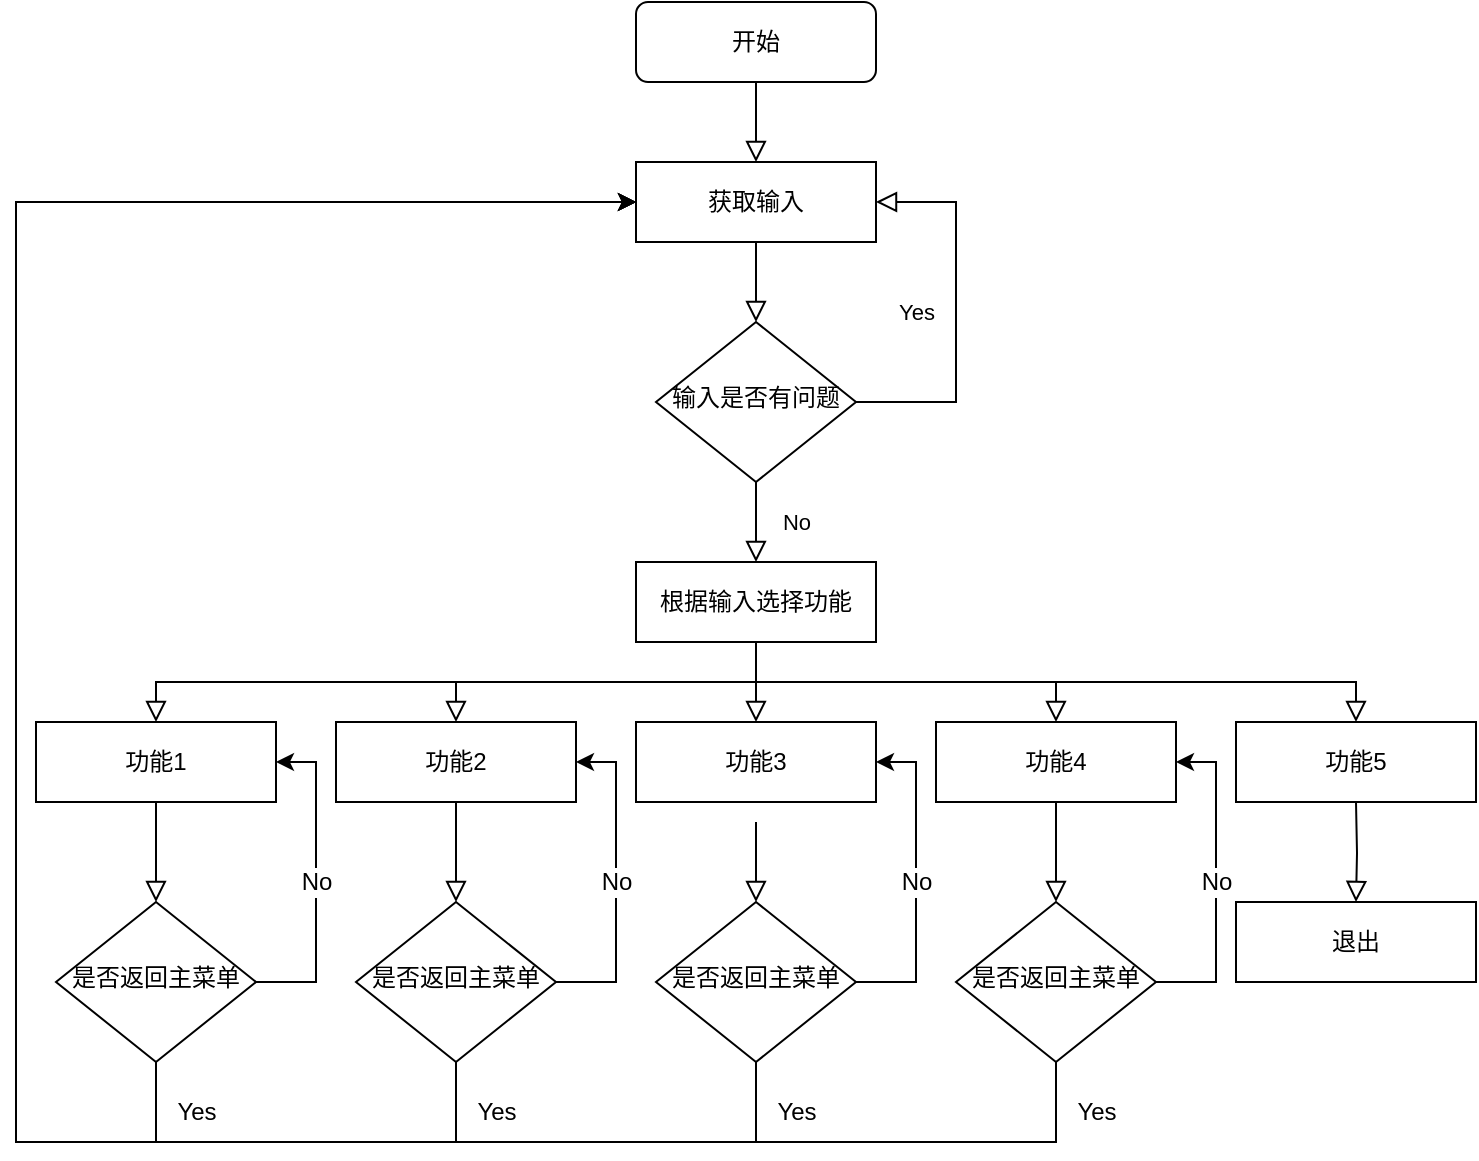 <mxfile version="20.2.3" type="device"><diagram id="C5RBs43oDa-KdzZeNtuy" name="Page-1"><mxGraphModel dx="1054" dy="665" grid="1" gridSize="10" guides="1" tooltips="1" connect="1" arrows="1" fold="1" page="1" pageScale="1" pageWidth="827" pageHeight="1169" math="0" shadow="0"><root><mxCell id="WIyWlLk6GJQsqaUBKTNV-0"/><mxCell id="WIyWlLk6GJQsqaUBKTNV-1" parent="WIyWlLk6GJQsqaUBKTNV-0"/><mxCell id="WIyWlLk6GJQsqaUBKTNV-2" value="" style="rounded=0;html=1;jettySize=auto;orthogonalLoop=1;fontSize=11;endArrow=block;endFill=0;endSize=8;strokeWidth=1;shadow=0;labelBackgroundColor=none;edgeStyle=orthogonalEdgeStyle;entryX=0.5;entryY=0;entryDx=0;entryDy=0;" parent="WIyWlLk6GJQsqaUBKTNV-1" source="WIyWlLk6GJQsqaUBKTNV-3" target="O87OHqwO2iNjN6u3kozm-0" edge="1"><mxGeometry relative="1" as="geometry"/></mxCell><mxCell id="WIyWlLk6GJQsqaUBKTNV-3" value="开始" style="rounded=1;whiteSpace=wrap;html=1;fontSize=12;glass=0;strokeWidth=1;shadow=0;" parent="WIyWlLk6GJQsqaUBKTNV-1" vertex="1"><mxGeometry x="390" y="70" width="120" height="40" as="geometry"/></mxCell><mxCell id="WIyWlLk6GJQsqaUBKTNV-4" value="No" style="rounded=0;html=1;jettySize=auto;orthogonalLoop=1;fontSize=11;endArrow=block;endFill=0;endSize=8;strokeWidth=1;shadow=0;labelBackgroundColor=none;edgeStyle=orthogonalEdgeStyle;entryX=0.5;entryY=0;entryDx=0;entryDy=0;" parent="WIyWlLk6GJQsqaUBKTNV-1" source="WIyWlLk6GJQsqaUBKTNV-6" target="O87OHqwO2iNjN6u3kozm-3" edge="1"><mxGeometry y="20" relative="1" as="geometry"><mxPoint as="offset"/></mxGeometry></mxCell><mxCell id="WIyWlLk6GJQsqaUBKTNV-5" value="Yes" style="edgeStyle=orthogonalEdgeStyle;rounded=0;html=1;jettySize=auto;orthogonalLoop=1;fontSize=11;endArrow=block;endFill=0;endSize=8;strokeWidth=1;shadow=0;labelBackgroundColor=none;entryX=1;entryY=0.5;entryDx=0;entryDy=0;exitX=1;exitY=0.5;exitDx=0;exitDy=0;" parent="WIyWlLk6GJQsqaUBKTNV-1" source="WIyWlLk6GJQsqaUBKTNV-6" target="O87OHqwO2iNjN6u3kozm-0" edge="1"><mxGeometry y="20" relative="1" as="geometry"><mxPoint as="offset"/><mxPoint x="610" y="220" as="targetPoint"/><Array as="points"><mxPoint x="550" y="270"/><mxPoint x="550" y="170"/></Array></mxGeometry></mxCell><mxCell id="WIyWlLk6GJQsqaUBKTNV-6" value="输入是否有问题" style="rhombus;whiteSpace=wrap;html=1;shadow=0;fontFamily=Helvetica;fontSize=12;align=center;strokeWidth=1;spacing=6;spacingTop=-4;" parent="WIyWlLk6GJQsqaUBKTNV-1" vertex="1"><mxGeometry x="400" y="230" width="100" height="80" as="geometry"/></mxCell><mxCell id="O87OHqwO2iNjN6u3kozm-0" value="获取输入" style="rounded=0;whiteSpace=wrap;html=1;" vertex="1" parent="WIyWlLk6GJQsqaUBKTNV-1"><mxGeometry x="390" y="150" width="120" height="40" as="geometry"/></mxCell><mxCell id="O87OHqwO2iNjN6u3kozm-2" value="" style="rounded=0;html=1;jettySize=auto;orthogonalLoop=1;fontSize=11;endArrow=block;endFill=0;endSize=8;strokeWidth=1;shadow=0;labelBackgroundColor=none;edgeStyle=orthogonalEdgeStyle;entryX=0.5;entryY=0;entryDx=0;entryDy=0;exitX=0.5;exitY=1;exitDx=0;exitDy=0;" edge="1" parent="WIyWlLk6GJQsqaUBKTNV-1" source="O87OHqwO2iNjN6u3kozm-0" target="WIyWlLk6GJQsqaUBKTNV-6"><mxGeometry relative="1" as="geometry"><mxPoint x="460" y="120" as="sourcePoint"/><mxPoint x="460" y="160" as="targetPoint"/><Array as="points"><mxPoint x="450" y="210"/><mxPoint x="450" y="210"/></Array></mxGeometry></mxCell><mxCell id="O87OHqwO2iNjN6u3kozm-3" value="根据输入选择功能" style="rounded=0;whiteSpace=wrap;html=1;" vertex="1" parent="WIyWlLk6GJQsqaUBKTNV-1"><mxGeometry x="390" y="350" width="120" height="40" as="geometry"/></mxCell><mxCell id="O87OHqwO2iNjN6u3kozm-4" value="功能3" style="rounded=0;whiteSpace=wrap;html=1;" vertex="1" parent="WIyWlLk6GJQsqaUBKTNV-1"><mxGeometry x="390" y="430" width="120" height="40" as="geometry"/></mxCell><mxCell id="O87OHqwO2iNjN6u3kozm-5" value="功能2" style="rounded=0;whiteSpace=wrap;html=1;" vertex="1" parent="WIyWlLk6GJQsqaUBKTNV-1"><mxGeometry x="240" y="430" width="120" height="40" as="geometry"/></mxCell><mxCell id="O87OHqwO2iNjN6u3kozm-6" value="功能4" style="rounded=0;whiteSpace=wrap;html=1;" vertex="1" parent="WIyWlLk6GJQsqaUBKTNV-1"><mxGeometry x="540" y="430" width="120" height="40" as="geometry"/></mxCell><mxCell id="O87OHqwO2iNjN6u3kozm-7" value="功能1" style="rounded=0;whiteSpace=wrap;html=1;" vertex="1" parent="WIyWlLk6GJQsqaUBKTNV-1"><mxGeometry x="90" y="430" width="120" height="40" as="geometry"/></mxCell><mxCell id="O87OHqwO2iNjN6u3kozm-8" value="功能5" style="rounded=0;whiteSpace=wrap;html=1;" vertex="1" parent="WIyWlLk6GJQsqaUBKTNV-1"><mxGeometry x="690" y="430" width="120" height="40" as="geometry"/></mxCell><mxCell id="O87OHqwO2iNjN6u3kozm-10" value="" style="rounded=0;html=1;jettySize=auto;orthogonalLoop=1;fontSize=11;endArrow=block;endFill=0;endSize=8;strokeWidth=1;shadow=0;labelBackgroundColor=none;edgeStyle=orthogonalEdgeStyle;entryX=0.5;entryY=0;entryDx=0;entryDy=0;exitX=0.5;exitY=1;exitDx=0;exitDy=0;" edge="1" parent="WIyWlLk6GJQsqaUBKTNV-1" source="O87OHqwO2iNjN6u3kozm-3" target="O87OHqwO2iNjN6u3kozm-7"><mxGeometry relative="1" as="geometry"><mxPoint x="460" y="200" as="sourcePoint"/><mxPoint x="460" y="240" as="targetPoint"/><Array as="points"><mxPoint x="450" y="410"/><mxPoint x="150" y="410"/></Array></mxGeometry></mxCell><mxCell id="O87OHqwO2iNjN6u3kozm-11" value="" style="rounded=0;html=1;jettySize=auto;orthogonalLoop=1;fontSize=11;endArrow=block;endFill=0;endSize=8;strokeWidth=1;shadow=0;labelBackgroundColor=none;edgeStyle=orthogonalEdgeStyle;entryX=0.5;entryY=0;entryDx=0;entryDy=0;exitX=0.5;exitY=1;exitDx=0;exitDy=0;" edge="1" parent="WIyWlLk6GJQsqaUBKTNV-1" source="O87OHqwO2iNjN6u3kozm-3" target="O87OHqwO2iNjN6u3kozm-5"><mxGeometry relative="1" as="geometry"><mxPoint x="460" y="400" as="sourcePoint"/><mxPoint x="180" y="440" as="targetPoint"/><Array as="points"><mxPoint x="450" y="410"/><mxPoint x="300" y="410"/></Array></mxGeometry></mxCell><mxCell id="O87OHqwO2iNjN6u3kozm-12" value="" style="rounded=0;html=1;jettySize=auto;orthogonalLoop=1;fontSize=11;endArrow=block;endFill=0;endSize=8;strokeWidth=1;shadow=0;labelBackgroundColor=none;edgeStyle=orthogonalEdgeStyle;entryX=0.5;entryY=0;entryDx=0;entryDy=0;" edge="1" parent="WIyWlLk6GJQsqaUBKTNV-1" target="O87OHqwO2iNjN6u3kozm-4"><mxGeometry relative="1" as="geometry"><mxPoint x="450" y="390" as="sourcePoint"/><mxPoint x="320" y="440" as="targetPoint"/><Array as="points"><mxPoint x="450" y="420"/><mxPoint x="450" y="420"/></Array></mxGeometry></mxCell><mxCell id="O87OHqwO2iNjN6u3kozm-13" value="" style="rounded=0;html=1;jettySize=auto;orthogonalLoop=1;fontSize=11;endArrow=block;endFill=0;endSize=8;strokeWidth=1;shadow=0;labelBackgroundColor=none;edgeStyle=orthogonalEdgeStyle;entryX=0.5;entryY=0;entryDx=0;entryDy=0;exitX=0.5;exitY=1;exitDx=0;exitDy=0;" edge="1" parent="WIyWlLk6GJQsqaUBKTNV-1" source="O87OHqwO2iNjN6u3kozm-3" target="O87OHqwO2iNjN6u3kozm-6"><mxGeometry relative="1" as="geometry"><mxPoint x="470" y="410" as="sourcePoint"/><mxPoint x="330" y="450" as="targetPoint"/><Array as="points"><mxPoint x="450" y="410"/><mxPoint x="600" y="410"/></Array></mxGeometry></mxCell><mxCell id="O87OHqwO2iNjN6u3kozm-14" value="" style="rounded=0;html=1;jettySize=auto;orthogonalLoop=1;fontSize=11;endArrow=block;endFill=0;endSize=8;strokeWidth=1;shadow=0;labelBackgroundColor=none;edgeStyle=orthogonalEdgeStyle;entryX=0.5;entryY=0;entryDx=0;entryDy=0;" edge="1" parent="WIyWlLk6GJQsqaUBKTNV-1" target="O87OHqwO2iNjN6u3kozm-8"><mxGeometry relative="1" as="geometry"><mxPoint x="450" y="390" as="sourcePoint"/><mxPoint x="600" y="440" as="targetPoint"/><Array as="points"><mxPoint x="450" y="410"/><mxPoint x="750" y="410"/></Array></mxGeometry></mxCell><mxCell id="O87OHqwO2iNjN6u3kozm-26" value="No" style="edgeStyle=orthogonalEdgeStyle;rounded=0;orthogonalLoop=1;jettySize=auto;html=1;exitX=1;exitY=0.5;exitDx=0;exitDy=0;entryX=1;entryY=0.5;entryDx=0;entryDy=0;fontFamily=Helvetica;fontSize=12;fontColor=default;" edge="1" parent="WIyWlLk6GJQsqaUBKTNV-1" source="O87OHqwO2iNjN6u3kozm-15" target="O87OHqwO2iNjN6u3kozm-7"><mxGeometry relative="1" as="geometry"><Array as="points"><mxPoint x="230" y="560"/><mxPoint x="230" y="450"/></Array></mxGeometry></mxCell><mxCell id="O87OHqwO2iNjN6u3kozm-30" style="edgeStyle=orthogonalEdgeStyle;rounded=0;orthogonalLoop=1;jettySize=auto;html=1;entryX=0;entryY=0.5;entryDx=0;entryDy=0;fontFamily=Helvetica;fontSize=12;fontColor=default;exitX=0.5;exitY=1;exitDx=0;exitDy=0;" edge="1" parent="WIyWlLk6GJQsqaUBKTNV-1" source="O87OHqwO2iNjN6u3kozm-15" target="O87OHqwO2iNjN6u3kozm-0"><mxGeometry relative="1" as="geometry"><Array as="points"><mxPoint x="150" y="640"/><mxPoint x="80" y="640"/><mxPoint x="80" y="170"/></Array></mxGeometry></mxCell><mxCell id="O87OHqwO2iNjN6u3kozm-15" value="是否返回主菜单" style="rhombus;whiteSpace=wrap;html=1;shadow=0;fontFamily=Helvetica;fontSize=12;align=center;strokeWidth=1;spacing=6;spacingTop=-4;" vertex="1" parent="WIyWlLk6GJQsqaUBKTNV-1"><mxGeometry x="100" y="520" width="100" height="80" as="geometry"/></mxCell><mxCell id="O87OHqwO2iNjN6u3kozm-16" value="" style="rounded=0;html=1;jettySize=auto;orthogonalLoop=1;fontSize=11;endArrow=block;endFill=0;endSize=8;strokeWidth=1;shadow=0;labelBackgroundColor=none;edgeStyle=orthogonalEdgeStyle;entryX=0.5;entryY=0;entryDx=0;entryDy=0;exitX=0.5;exitY=1;exitDx=0;exitDy=0;" edge="1" parent="WIyWlLk6GJQsqaUBKTNV-1" source="O87OHqwO2iNjN6u3kozm-7" target="O87OHqwO2iNjN6u3kozm-15"><mxGeometry relative="1" as="geometry"><mxPoint x="460" y="200" as="sourcePoint"/><mxPoint x="460" y="240" as="targetPoint"/><Array as="points"><mxPoint x="150" y="490"/><mxPoint x="150" y="490"/></Array></mxGeometry></mxCell><mxCell id="O87OHqwO2iNjN6u3kozm-27" value="No" style="edgeStyle=orthogonalEdgeStyle;rounded=0;orthogonalLoop=1;jettySize=auto;html=1;fontFamily=Helvetica;fontSize=12;fontColor=default;entryX=1;entryY=0.5;entryDx=0;entryDy=0;" edge="1" parent="WIyWlLk6GJQsqaUBKTNV-1" source="O87OHqwO2iNjN6u3kozm-17" target="O87OHqwO2iNjN6u3kozm-5"><mxGeometry relative="1" as="geometry"><Array as="points"><mxPoint x="380" y="560"/><mxPoint x="380" y="450"/></Array></mxGeometry></mxCell><mxCell id="O87OHqwO2iNjN6u3kozm-31" style="edgeStyle=orthogonalEdgeStyle;rounded=0;orthogonalLoop=1;jettySize=auto;html=1;exitX=0.5;exitY=1;exitDx=0;exitDy=0;fontFamily=Helvetica;fontSize=12;fontColor=default;" edge="1" parent="WIyWlLk6GJQsqaUBKTNV-1" source="O87OHqwO2iNjN6u3kozm-17"><mxGeometry relative="1" as="geometry"><mxPoint x="390" y="170" as="targetPoint"/><Array as="points"><mxPoint x="300" y="640"/><mxPoint x="80" y="640"/><mxPoint x="80" y="170"/></Array></mxGeometry></mxCell><mxCell id="O87OHqwO2iNjN6u3kozm-17" value="是否返回主菜单" style="rhombus;whiteSpace=wrap;html=1;shadow=0;fontFamily=Helvetica;fontSize=12;align=center;strokeWidth=1;spacing=6;spacingTop=-4;" vertex="1" parent="WIyWlLk6GJQsqaUBKTNV-1"><mxGeometry x="250" y="520" width="100" height="80" as="geometry"/></mxCell><mxCell id="O87OHqwO2iNjN6u3kozm-18" value="" style="rounded=0;html=1;jettySize=auto;orthogonalLoop=1;fontSize=11;endArrow=block;endFill=0;endSize=8;strokeWidth=1;shadow=0;labelBackgroundColor=none;edgeStyle=orthogonalEdgeStyle;entryX=0.5;entryY=0;entryDx=0;entryDy=0;exitX=0.5;exitY=1;exitDx=0;exitDy=0;" edge="1" parent="WIyWlLk6GJQsqaUBKTNV-1" target="O87OHqwO2iNjN6u3kozm-17"><mxGeometry relative="1" as="geometry"><mxPoint x="300" y="470" as="sourcePoint"/><mxPoint x="610" y="240" as="targetPoint"/><Array as="points"><mxPoint x="300" y="490"/><mxPoint x="300" y="490"/></Array></mxGeometry></mxCell><mxCell id="O87OHqwO2iNjN6u3kozm-28" value="No" style="edgeStyle=orthogonalEdgeStyle;rounded=0;orthogonalLoop=1;jettySize=auto;html=1;fontFamily=Helvetica;fontSize=12;fontColor=default;entryX=1;entryY=0.5;entryDx=0;entryDy=0;exitX=1;exitY=0.5;exitDx=0;exitDy=0;" edge="1" parent="WIyWlLk6GJQsqaUBKTNV-1" source="O87OHqwO2iNjN6u3kozm-19" target="O87OHqwO2iNjN6u3kozm-4"><mxGeometry relative="1" as="geometry"><Array as="points"><mxPoint x="530" y="560"/><mxPoint x="530" y="450"/></Array></mxGeometry></mxCell><mxCell id="O87OHqwO2iNjN6u3kozm-32" style="edgeStyle=orthogonalEdgeStyle;rounded=0;orthogonalLoop=1;jettySize=auto;html=1;exitX=0.5;exitY=1;exitDx=0;exitDy=0;fontFamily=Helvetica;fontSize=12;fontColor=default;" edge="1" parent="WIyWlLk6GJQsqaUBKTNV-1" source="O87OHqwO2iNjN6u3kozm-19"><mxGeometry relative="1" as="geometry"><mxPoint x="390" y="170" as="targetPoint"/><Array as="points"><mxPoint x="450" y="640"/><mxPoint x="80" y="640"/><mxPoint x="80" y="170"/></Array></mxGeometry></mxCell><mxCell id="O87OHqwO2iNjN6u3kozm-19" value="是否返回主菜单" style="rhombus;whiteSpace=wrap;html=1;shadow=0;fontFamily=Helvetica;fontSize=12;align=center;strokeWidth=1;spacing=6;spacingTop=-4;" vertex="1" parent="WIyWlLk6GJQsqaUBKTNV-1"><mxGeometry x="400" y="520" width="100" height="80" as="geometry"/></mxCell><mxCell id="O87OHqwO2iNjN6u3kozm-20" value="" style="rounded=0;html=1;jettySize=auto;orthogonalLoop=1;fontSize=11;endArrow=block;endFill=0;endSize=8;strokeWidth=1;shadow=0;labelBackgroundColor=none;edgeStyle=orthogonalEdgeStyle;entryX=0.5;entryY=0;entryDx=0;entryDy=0;exitX=0.5;exitY=1;exitDx=0;exitDy=0;" edge="1" parent="WIyWlLk6GJQsqaUBKTNV-1" target="O87OHqwO2iNjN6u3kozm-19"><mxGeometry relative="1" as="geometry"><mxPoint x="450" y="480" as="sourcePoint"/><mxPoint x="760" y="250" as="targetPoint"/><Array as="points"><mxPoint x="450" y="500"/><mxPoint x="450" y="500"/></Array></mxGeometry></mxCell><mxCell id="O87OHqwO2iNjN6u3kozm-33" style="edgeStyle=orthogonalEdgeStyle;rounded=0;orthogonalLoop=1;jettySize=auto;html=1;fontFamily=Helvetica;fontSize=12;fontColor=default;" edge="1" parent="WIyWlLk6GJQsqaUBKTNV-1" source="O87OHqwO2iNjN6u3kozm-21"><mxGeometry relative="1" as="geometry"><mxPoint x="390" y="170" as="targetPoint"/><Array as="points"><mxPoint x="600" y="640"/><mxPoint x="80" y="640"/><mxPoint x="80" y="170"/></Array></mxGeometry></mxCell><mxCell id="O87OHqwO2iNjN6u3kozm-21" value="是否返回主菜单" style="rhombus;whiteSpace=wrap;html=1;shadow=0;fontFamily=Helvetica;fontSize=12;align=center;strokeWidth=1;spacing=6;spacingTop=-4;" vertex="1" parent="WIyWlLk6GJQsqaUBKTNV-1"><mxGeometry x="550" y="520" width="100" height="80" as="geometry"/></mxCell><mxCell id="O87OHqwO2iNjN6u3kozm-22" value="" style="rounded=0;html=1;jettySize=auto;orthogonalLoop=1;fontSize=11;endArrow=block;endFill=0;endSize=8;strokeWidth=1;shadow=0;labelBackgroundColor=none;edgeStyle=orthogonalEdgeStyle;entryX=0.5;entryY=0;entryDx=0;entryDy=0;exitX=0.5;exitY=1;exitDx=0;exitDy=0;" edge="1" parent="WIyWlLk6GJQsqaUBKTNV-1" target="O87OHqwO2iNjN6u3kozm-21"><mxGeometry relative="1" as="geometry"><mxPoint x="600" y="470" as="sourcePoint"/><mxPoint x="910" y="240" as="targetPoint"/><Array as="points"><mxPoint x="600" y="490"/><mxPoint x="600" y="490"/></Array></mxGeometry></mxCell><mxCell id="O87OHqwO2iNjN6u3kozm-24" value="" style="rounded=0;html=1;jettySize=auto;orthogonalLoop=1;fontSize=11;endArrow=block;endFill=0;endSize=8;strokeWidth=1;shadow=0;labelBackgroundColor=none;edgeStyle=orthogonalEdgeStyle;entryX=0.5;entryY=0;entryDx=0;entryDy=0;exitX=0.5;exitY=1;exitDx=0;exitDy=0;" edge="1" parent="WIyWlLk6GJQsqaUBKTNV-1" target="O87OHqwO2iNjN6u3kozm-25"><mxGeometry relative="1" as="geometry"><mxPoint x="750" y="470" as="sourcePoint"/><mxPoint x="750" y="510" as="targetPoint"/><Array as="points"/></mxGeometry></mxCell><mxCell id="O87OHqwO2iNjN6u3kozm-25" value="退出" style="rounded=0;whiteSpace=wrap;html=1;" vertex="1" parent="WIyWlLk6GJQsqaUBKTNV-1"><mxGeometry x="690" y="520" width="120" height="40" as="geometry"/></mxCell><mxCell id="O87OHqwO2iNjN6u3kozm-29" value="No" style="edgeStyle=orthogonalEdgeStyle;rounded=0;orthogonalLoop=1;jettySize=auto;html=1;fontFamily=Helvetica;fontSize=12;fontColor=default;entryX=1;entryY=0.5;entryDx=0;entryDy=0;exitX=1;exitY=0.5;exitDx=0;exitDy=0;" edge="1" parent="WIyWlLk6GJQsqaUBKTNV-1"><mxGeometry relative="1" as="geometry"><mxPoint x="650" y="560" as="sourcePoint"/><mxPoint x="660" y="450" as="targetPoint"/><Array as="points"><mxPoint x="680" y="560"/><mxPoint x="680" y="450"/></Array></mxGeometry></mxCell><mxCell id="O87OHqwO2iNjN6u3kozm-35" value="Yes" style="text;html=1;align=center;verticalAlign=middle;resizable=0;points=[];autosize=1;strokeColor=none;fillColor=none;fontSize=12;fontFamily=Helvetica;fontColor=default;" vertex="1" parent="WIyWlLk6GJQsqaUBKTNV-1"><mxGeometry x="150" y="610" width="40" height="30" as="geometry"/></mxCell><mxCell id="O87OHqwO2iNjN6u3kozm-36" value="Yes" style="text;html=1;align=center;verticalAlign=middle;resizable=0;points=[];autosize=1;strokeColor=none;fillColor=none;fontSize=12;fontFamily=Helvetica;fontColor=default;" vertex="1" parent="WIyWlLk6GJQsqaUBKTNV-1"><mxGeometry x="300" y="610" width="40" height="30" as="geometry"/></mxCell><mxCell id="O87OHqwO2iNjN6u3kozm-37" value="Yes" style="text;html=1;align=center;verticalAlign=middle;resizable=0;points=[];autosize=1;strokeColor=none;fillColor=none;fontSize=12;fontFamily=Helvetica;fontColor=default;" vertex="1" parent="WIyWlLk6GJQsqaUBKTNV-1"><mxGeometry x="450" y="610" width="40" height="30" as="geometry"/></mxCell><mxCell id="O87OHqwO2iNjN6u3kozm-38" value="Yes" style="text;html=1;align=center;verticalAlign=middle;resizable=0;points=[];autosize=1;strokeColor=none;fillColor=none;fontSize=12;fontFamily=Helvetica;fontColor=default;" vertex="1" parent="WIyWlLk6GJQsqaUBKTNV-1"><mxGeometry x="600" y="610" width="40" height="30" as="geometry"/></mxCell></root></mxGraphModel></diagram></mxfile>